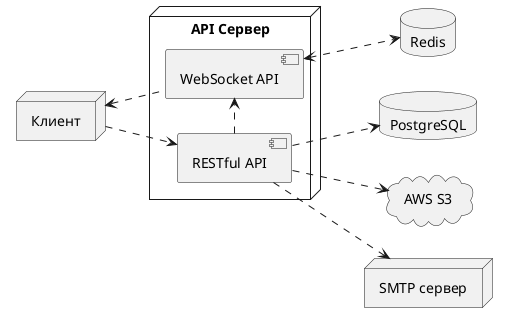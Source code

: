 @startuml deployment

left to right direction

node Клиент as Client
node "API Сервер" as API {
  component "RESTful API" as REST
  component "WebSocket API" as Socket
}
database "PostgreSQL" as Postgres
database "Redis" as Redis
cloud "AWS S3" as S3
node "SMTP сервер" as SMTP

Client ..> REST
REST .> Socket
Client <.. Socket
REST ..> Postgres
Socket <..> Redis
REST ..> S3
REST ..> SMTP

@enduml
